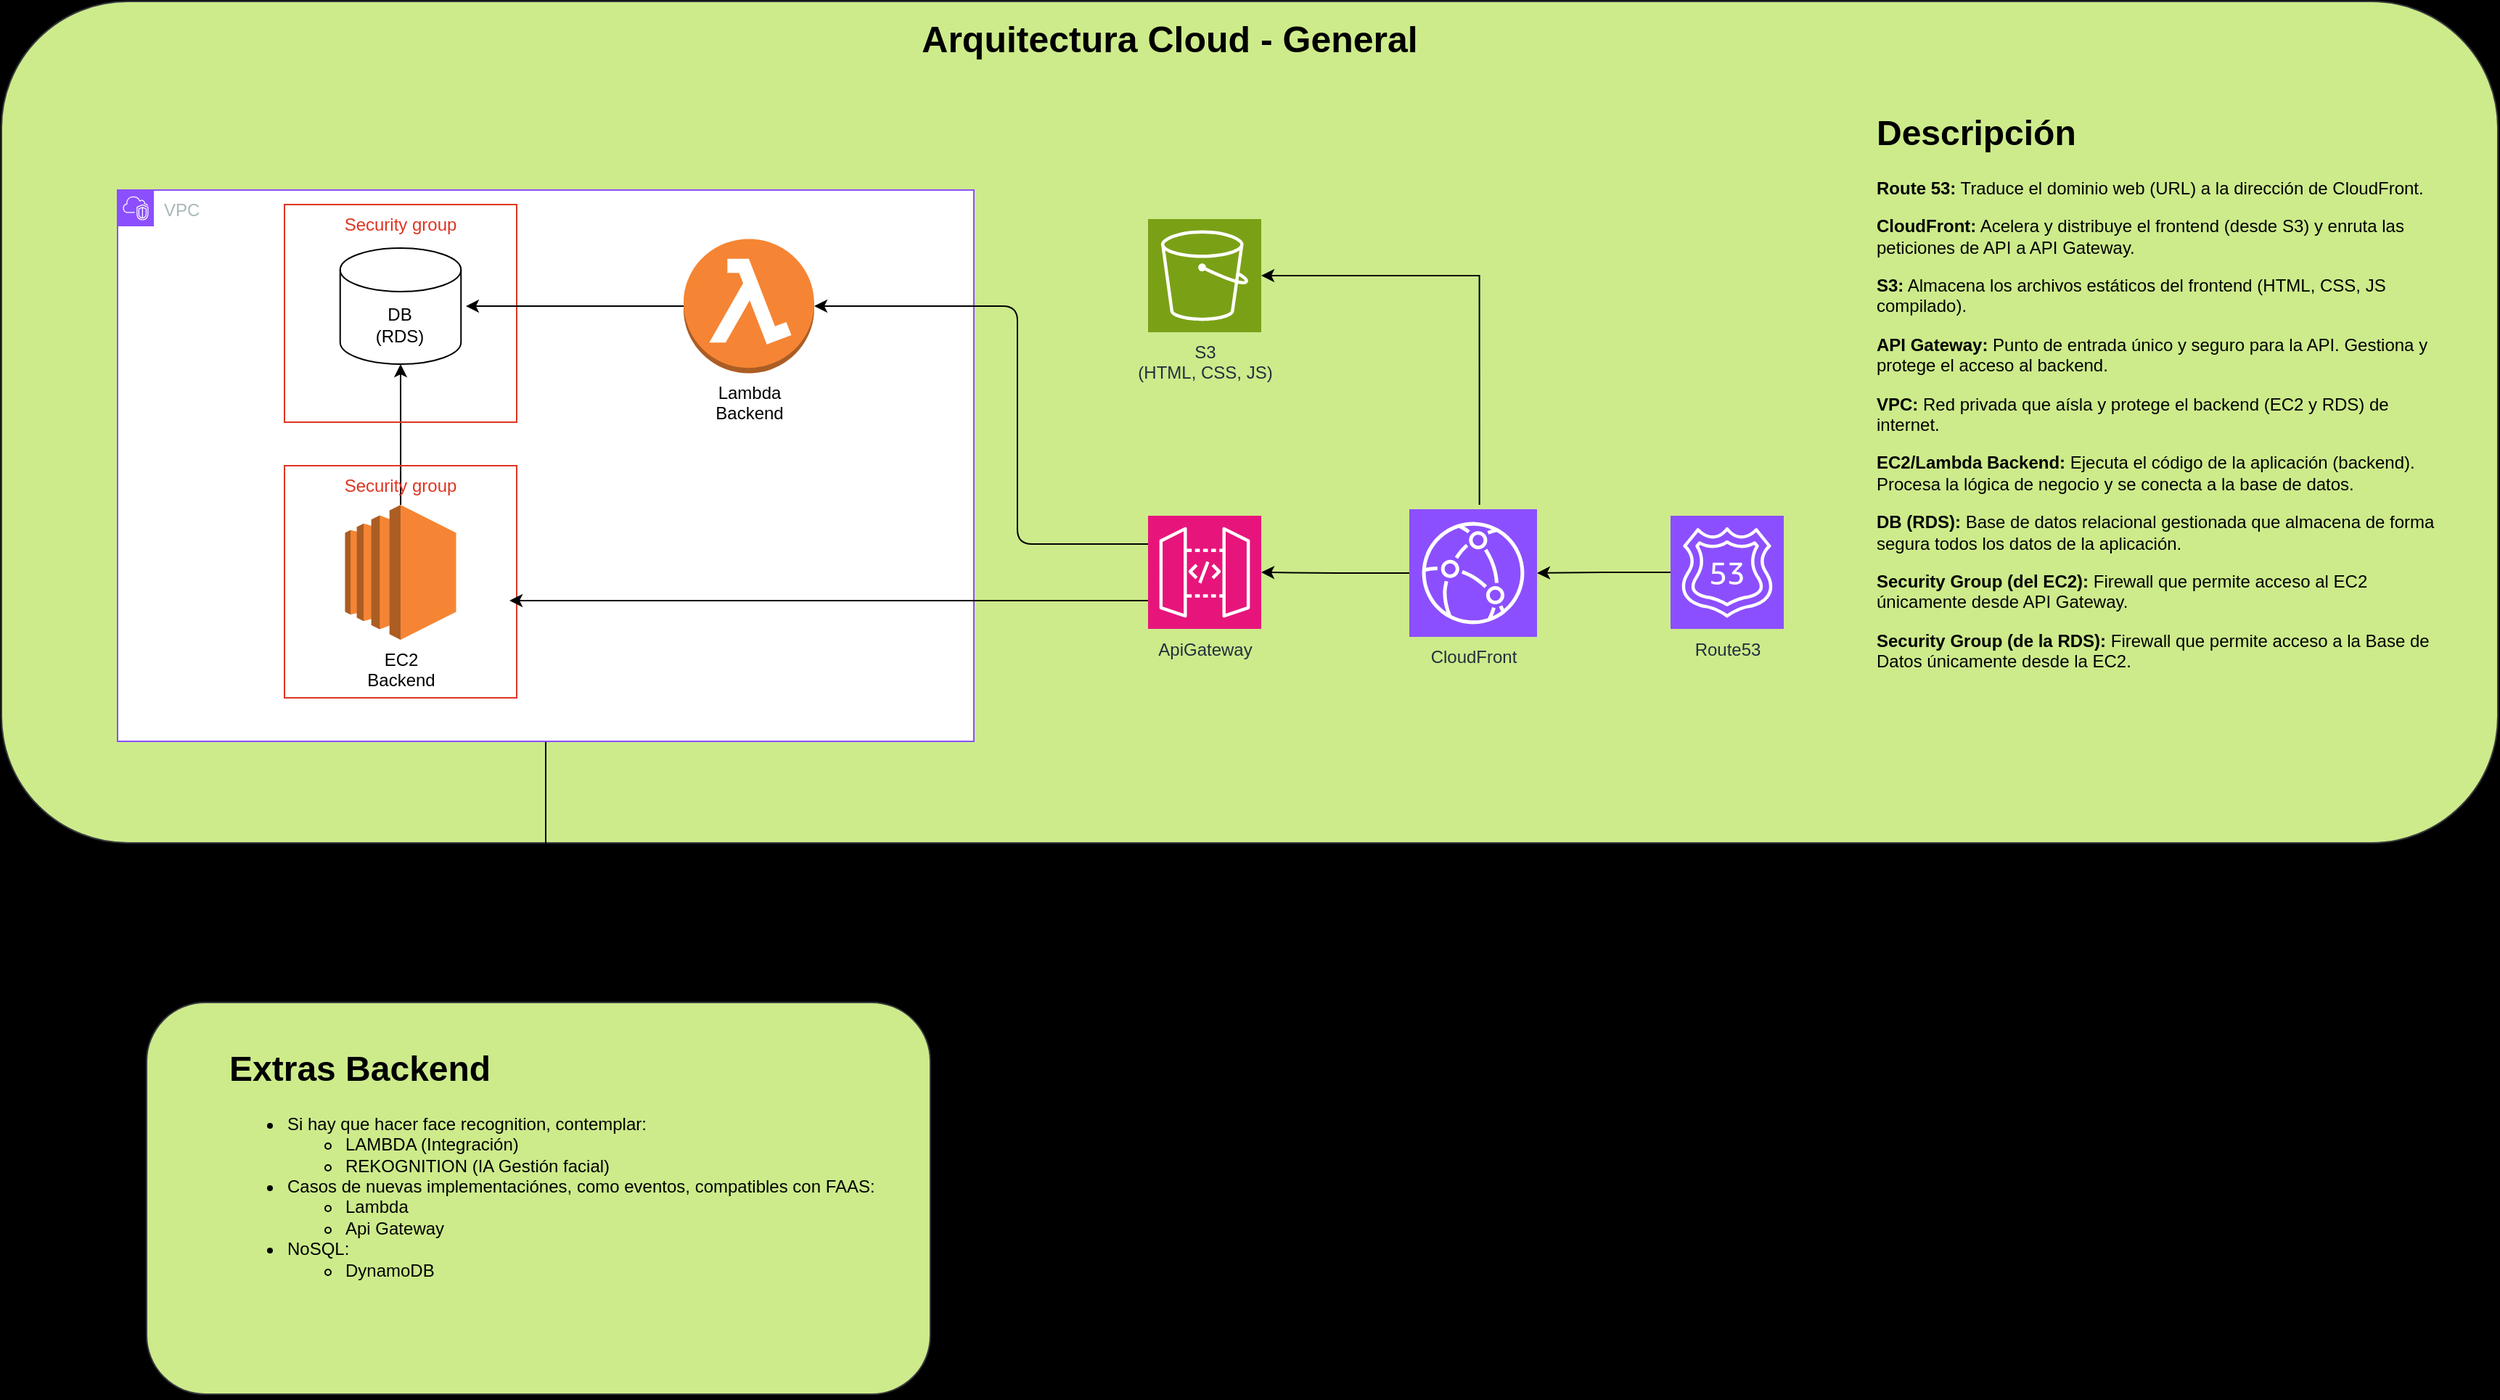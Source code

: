 <mxfile>
    <diagram name="General" id="3NQKazdsHHwbIv12-Uwj">
        <mxGraphModel dx="2278" dy="2900" grid="1" gridSize="10" guides="1" tooltips="1" connect="1" arrows="1" fold="1" page="1" pageScale="1" pageWidth="827" pageHeight="1169" background="#000000" math="0" shadow="0">
            <root>
                <mxCell id="0"/>
                <mxCell id="1" parent="0"/>
                <mxCell id="6PGobpr0RwCLXdiU7A31-20" value="" style="rounded=1;whiteSpace=wrap;html=1;fillColor=#cdeb8b;strokeColor=#36393d;" parent="1" vertex="1">
                    <mxGeometry x="-490" y="-180" width="1720" height="580" as="geometry"/>
                </mxCell>
                <mxCell id="6PGobpr0RwCLXdiU7A31-30" style="edgeStyle=orthogonalEdgeStyle;rounded=0;orthogonalLoop=1;jettySize=auto;html=1;entryX=0.51;entryY=0.004;entryDx=0;entryDy=0;entryPerimeter=0;" parent="1" source="6PGobpr0RwCLXdiU7A31-2" target="6PGobpr0RwCLXdiU7A31-32" edge="1">
                    <mxGeometry relative="1" as="geometry">
                        <mxPoint x="-15" y="470" as="targetPoint"/>
                        <Array as="points"/>
                    </mxGeometry>
                </mxCell>
                <mxCell id="6PGobpr0RwCLXdiU7A31-2" value="VPC" style="points=[[0,0],[0.25,0],[0.5,0],[0.75,0],[1,0],[1,0.25],[1,0.5],[1,0.75],[1,1],[0.75,1],[0.5,1],[0.25,1],[0,1],[0,0.75],[0,0.5],[0,0.25]];outlineConnect=0;gradientColor=none;html=1;whiteSpace=wrap;fontSize=12;fontStyle=0;container=1;pointerEvents=0;collapsible=0;recursiveResize=0;shape=mxgraph.aws4.group;grIcon=mxgraph.aws4.group_vpc2;strokeColor=#8C4FFF;fillColor=default;verticalAlign=top;align=left;spacingLeft=30;fontColor=#AAB7B8;dashed=0;" parent="1" vertex="1">
                    <mxGeometry x="-410" y="-50" width="590" height="380" as="geometry"/>
                </mxCell>
                <mxCell id="6PGobpr0RwCLXdiU7A31-3" value="EC2&lt;br&gt;Backend" style="outlineConnect=0;dashed=0;verticalLabelPosition=bottom;verticalAlign=top;align=center;html=1;shape=mxgraph.aws3.ec2;fillColor=#F58534;gradientColor=none;" parent="6PGobpr0RwCLXdiU7A31-2" vertex="1">
                    <mxGeometry x="156.75" y="217" width="76.5" height="93" as="geometry"/>
                </mxCell>
                <mxCell id="6PGobpr0RwCLXdiU7A31-5" value="DB&lt;br&gt;(RDS)" style="shape=cylinder3;whiteSpace=wrap;html=1;boundedLbl=1;backgroundOutline=1;size=15;" parent="6PGobpr0RwCLXdiU7A31-2" vertex="1">
                    <mxGeometry x="153.38" y="40" width="83.25" height="80" as="geometry"/>
                </mxCell>
                <mxCell id="6PGobpr0RwCLXdiU7A31-6" style="edgeStyle=orthogonalEdgeStyle;rounded=0;orthogonalLoop=1;jettySize=auto;html=1;entryX=0.5;entryY=1;entryDx=0;entryDy=0;entryPerimeter=0;" parent="6PGobpr0RwCLXdiU7A31-2" source="6PGobpr0RwCLXdiU7A31-3" target="6PGobpr0RwCLXdiU7A31-5" edge="1">
                    <mxGeometry relative="1" as="geometry"/>
                </mxCell>
                <mxCell id="6PGobpr0RwCLXdiU7A31-22" value="Security group" style="fillColor=none;strokeColor=#DD3522;verticalAlign=top;fontStyle=0;fontColor=#DD3522;whiteSpace=wrap;html=1;" parent="6PGobpr0RwCLXdiU7A31-2" vertex="1">
                    <mxGeometry x="115.01" y="190" width="160" height="160" as="geometry"/>
                </mxCell>
                <mxCell id="6PGobpr0RwCLXdiU7A31-23" value="Security group" style="fillColor=none;strokeColor=#DD3522;verticalAlign=top;fontStyle=0;fontColor=#DD3522;whiteSpace=wrap;html=1;" parent="6PGobpr0RwCLXdiU7A31-2" vertex="1">
                    <mxGeometry x="115" y="10" width="160" height="150" as="geometry"/>
                </mxCell>
                <mxCell id="2" value="Lambda&lt;br&gt;Backend" style="outlineConnect=0;dashed=0;verticalLabelPosition=bottom;verticalAlign=top;align=center;html=1;shape=mxgraph.aws3.lambda_function;fillColor=#F58534;gradientColor=none;" parent="6PGobpr0RwCLXdiU7A31-2" vertex="1">
                    <mxGeometry x="390" y="33.75" width="90" height="92.5" as="geometry"/>
                </mxCell>
                <mxCell id="5" style="edgeStyle=none;html=1;exitX=0;exitY=0.5;exitDx=0;exitDy=0;exitPerimeter=0;entryX=0.781;entryY=0.467;entryDx=0;entryDy=0;entryPerimeter=0;" parent="6PGobpr0RwCLXdiU7A31-2" source="2" target="6PGobpr0RwCLXdiU7A31-23" edge="1">
                    <mxGeometry relative="1" as="geometry"/>
                </mxCell>
                <mxCell id="6PGobpr0RwCLXdiU7A31-9" value="S3&lt;br&gt;(HTML, CSS, JS)" style="sketch=0;points=[[0,0,0],[0.25,0,0],[0.5,0,0],[0.75,0,0],[1,0,0],[0,1,0],[0.25,1,0],[0.5,1,0],[0.75,1,0],[1,1,0],[0,0.25,0],[0,0.5,0],[0,0.75,0],[1,0.25,0],[1,0.5,0],[1,0.75,0]];outlineConnect=0;fontColor=#232F3E;fillColor=#7AA116;strokeColor=#ffffff;dashed=0;verticalLabelPosition=bottom;verticalAlign=top;align=center;html=1;fontSize=12;fontStyle=0;aspect=fixed;shape=mxgraph.aws4.resourceIcon;resIcon=mxgraph.aws4.s3;" parent="1" vertex="1">
                    <mxGeometry x="300" y="-30" width="78" height="78" as="geometry"/>
                </mxCell>
                <mxCell id="6PGobpr0RwCLXdiU7A31-10" value="ApiGateway" style="sketch=0;points=[[0,0,0],[0.25,0,0],[0.5,0,0],[0.75,0,0],[1,0,0],[0,1,0],[0.25,1,0],[0.5,1,0],[0.75,1,0],[1,1,0],[0,0.25,0],[0,0.5,0],[0,0.75,0],[1,0.25,0],[1,0.5,0],[1,0.75,0]];outlineConnect=0;fontColor=#232F3E;fillColor=#E7157B;strokeColor=#ffffff;dashed=0;verticalLabelPosition=bottom;verticalAlign=top;align=center;html=1;fontSize=12;fontStyle=0;aspect=fixed;shape=mxgraph.aws4.resourceIcon;resIcon=mxgraph.aws4.api_gateway;" parent="1" vertex="1">
                    <mxGeometry x="300" y="174.5" width="78" height="78" as="geometry"/>
                </mxCell>
                <mxCell id="6PGobpr0RwCLXdiU7A31-15" style="edgeStyle=orthogonalEdgeStyle;rounded=0;orthogonalLoop=1;jettySize=auto;html=1;entryX=1;entryY=0.5;entryDx=0;entryDy=0;entryPerimeter=0;" parent="1" target="6PGobpr0RwCLXdiU7A31-9" edge="1">
                    <mxGeometry relative="1" as="geometry">
                        <mxPoint x="528.333" y="167" as="sourcePoint"/>
                        <Array as="points">
                            <mxPoint x="528" y="9"/>
                        </Array>
                    </mxGeometry>
                </mxCell>
                <mxCell id="6PGobpr0RwCLXdiU7A31-21" value="&lt;font style=&quot;font-size: 25px;&quot;&gt;&lt;b style=&quot;&quot;&gt;Arquitectura Cloud - General&lt;/b&gt;&lt;/font&gt;" style="text;html=1;align=center;verticalAlign=middle;whiteSpace=wrap;rounded=0;" parent="1" vertex="1">
                    <mxGeometry x="120" y="-170" width="390" height="30" as="geometry"/>
                </mxCell>
                <mxCell id="6PGobpr0RwCLXdiU7A31-24" value="Route53" style="sketch=0;points=[[0,0,0],[0.25,0,0],[0.5,0,0],[0.75,0,0],[1,0,0],[0,1,0],[0.25,1,0],[0.5,1,0],[0.75,1,0],[1,1,0],[0,0.25,0],[0,0.5,0],[0,0.75,0],[1,0.25,0],[1,0.5,0],[1,0.75,0]];outlineConnect=0;fontColor=#232F3E;fillColor=#8C4FFF;strokeColor=#ffffff;dashed=0;verticalLabelPosition=bottom;verticalAlign=top;align=center;html=1;fontSize=12;fontStyle=0;aspect=fixed;shape=mxgraph.aws4.resourceIcon;resIcon=mxgraph.aws4.route_53;" parent="1" vertex="1">
                    <mxGeometry x="660" y="174.5" width="78" height="78" as="geometry"/>
                </mxCell>
                <mxCell id="6PGobpr0RwCLXdiU7A31-25" style="edgeStyle=orthogonalEdgeStyle;rounded=0;orthogonalLoop=1;jettySize=auto;html=1;exitX=0;exitY=0.5;exitDx=0;exitDy=0;exitPerimeter=0;entryX=1;entryY=0.5;entryDx=0;entryDy=0;entryPerimeter=0;" parent="1" source="6PGobpr0RwCLXdiU7A31-24" target="6PGobpr0RwCLXdiU7A31-26" edge="1">
                    <mxGeometry relative="1" as="geometry">
                        <mxPoint x="566.5" y="213.5" as="targetPoint"/>
                    </mxGeometry>
                </mxCell>
                <mxCell id="6PGobpr0RwCLXdiU7A31-26" value="CloudFront" style="sketch=0;points=[[0,0,0],[0.25,0,0],[0.5,0,0],[0.75,0,0],[1,0,0],[0,1,0],[0.25,1,0],[0.5,1,0],[0.75,1,0],[1,1,0],[0,0.25,0],[0,0.5,0],[0,0.75,0],[1,0.25,0],[1,0.5,0],[1,0.75,0]];outlineConnect=0;fontColor=#232F3E;fillColor=#8C4FFF;strokeColor=#ffffff;dashed=0;verticalLabelPosition=bottom;verticalAlign=top;align=center;html=1;fontSize=12;fontStyle=0;aspect=fixed;shape=mxgraph.aws4.resourceIcon;resIcon=mxgraph.aws4.cloudfront;" parent="1" vertex="1">
                    <mxGeometry x="480" y="170" width="88" height="88" as="geometry"/>
                </mxCell>
                <mxCell id="6PGobpr0RwCLXdiU7A31-27" style="edgeStyle=orthogonalEdgeStyle;rounded=0;orthogonalLoop=1;jettySize=auto;html=1;entryX=1;entryY=0.5;entryDx=0;entryDy=0;entryPerimeter=0;" parent="1" source="6PGobpr0RwCLXdiU7A31-26" target="6PGobpr0RwCLXdiU7A31-10" edge="1">
                    <mxGeometry relative="1" as="geometry"/>
                </mxCell>
                <mxCell id="6PGobpr0RwCLXdiU7A31-28" value="&lt;h1 style=&quot;margin-top: 0px;&quot;&gt;Descripción&lt;/h1&gt;&lt;p&gt;&lt;b&gt;Route 53:&lt;/b&gt; Traduce el dominio web (URL) a la dirección de CloudFront.&lt;/p&gt;&lt;p&gt;&lt;b&gt;CloudFront:&lt;/b&gt; Acelera y distribuye el frontend (desde S3) y enruta las peticiones de API a API Gateway.&lt;/p&gt;&lt;p&gt;&lt;b&gt;S3:&lt;/b&gt; Almacena los archivos estáticos del frontend (HTML, CSS, JS compilado).&lt;/p&gt;&lt;p&gt;&lt;b&gt;API Gateway:&lt;/b&gt; Punto de entrada único y seguro para la API. Gestiona y protege el acceso al backend.&lt;/p&gt;&lt;p&gt;&lt;b&gt;VPC:&lt;/b&gt; Red privada que aísla y protege el backend (EC2 y RDS) de internet.&lt;/p&gt;&lt;p&gt;&lt;b&gt;EC2/Lambda Backend:&lt;/b&gt; Ejecuta el código de la aplicación (backend). Procesa la lógica de negocio y se conecta a la base de datos.&lt;/p&gt;&lt;p&gt;&lt;b&gt;DB (RDS):&lt;/b&gt; Base de datos relacional gestionada que almacena de forma segura todos los datos de la aplicación.&lt;/p&gt;&lt;p&gt;&lt;b&gt;Security Group (del EC2):&lt;/b&gt; Firewall que permite acceso al EC2 únicamente desde API Gateway.&lt;/p&gt;&lt;p&gt;&lt;b&gt;Security Group (de la RDS):&lt;/b&gt; Firewall que permite acceso a la Base de Datos únicamente desde la EC2.&lt;/p&gt;" style="text;html=1;whiteSpace=wrap;overflow=hidden;rounded=0;" parent="1" vertex="1">
                    <mxGeometry x="800" y="-110" width="387" height="460" as="geometry"/>
                </mxCell>
                <mxCell id="6PGobpr0RwCLXdiU7A31-32" value="" style="rounded=1;whiteSpace=wrap;html=1;fillColor=#cdeb8b;strokeColor=#36393d;" parent="1" vertex="1">
                    <mxGeometry x="-390" y="510" width="540" height="270" as="geometry"/>
                </mxCell>
                <mxCell id="6PGobpr0RwCLXdiU7A31-33" value="&lt;h1 style=&quot;margin-top: 0px;&quot;&gt;Extras Backend&lt;/h1&gt;&lt;p&gt;&lt;/p&gt;&lt;ul&gt;&lt;li&gt;Si hay que hacer face recognition, contemplar:&lt;/li&gt;&lt;ul&gt;&lt;li&gt;LAMBDA (Integración)&lt;/li&gt;&lt;li&gt;REKOGNITION (IA Gestión facial)&lt;/li&gt;&lt;/ul&gt;&lt;li&gt;Casos de nuevas implementaciónes, como eventos, compatibles con FAAS:&lt;/li&gt;&lt;ul&gt;&lt;li&gt;Lambda&lt;/li&gt;&lt;li&gt;Api Gateway&lt;/li&gt;&lt;/ul&gt;&lt;li&gt;NoSQL:&lt;/li&gt;&lt;ul&gt;&lt;li&gt;DynamoDB&lt;/li&gt;&lt;/ul&gt;&lt;/ul&gt;&lt;p&gt;&lt;/p&gt;" style="text;html=1;whiteSpace=wrap;overflow=hidden;rounded=0;" parent="1" vertex="1">
                    <mxGeometry x="-335" y="535" width="450" height="245" as="geometry"/>
                </mxCell>
                <mxCell id="3" style="edgeStyle=none;html=1;exitX=0;exitY=0.25;exitDx=0;exitDy=0;exitPerimeter=0;entryX=1;entryY=0.5;entryDx=0;entryDy=0;entryPerimeter=0;" parent="1" source="6PGobpr0RwCLXdiU7A31-10" target="2" edge="1">
                    <mxGeometry relative="1" as="geometry">
                        <Array as="points">
                            <mxPoint x="210" y="194"/>
                            <mxPoint x="210" y="30"/>
                        </Array>
                    </mxGeometry>
                </mxCell>
                <mxCell id="4" style="edgeStyle=none;html=1;exitX=0;exitY=0.75;exitDx=0;exitDy=0;exitPerimeter=0;entryX=0.969;entryY=0.581;entryDx=0;entryDy=0;entryPerimeter=0;" parent="1" source="6PGobpr0RwCLXdiU7A31-10" target="6PGobpr0RwCLXdiU7A31-22" edge="1">
                    <mxGeometry relative="1" as="geometry"/>
                </mxCell>
            </root>
        </mxGraphModel>
    </diagram>
</mxfile>